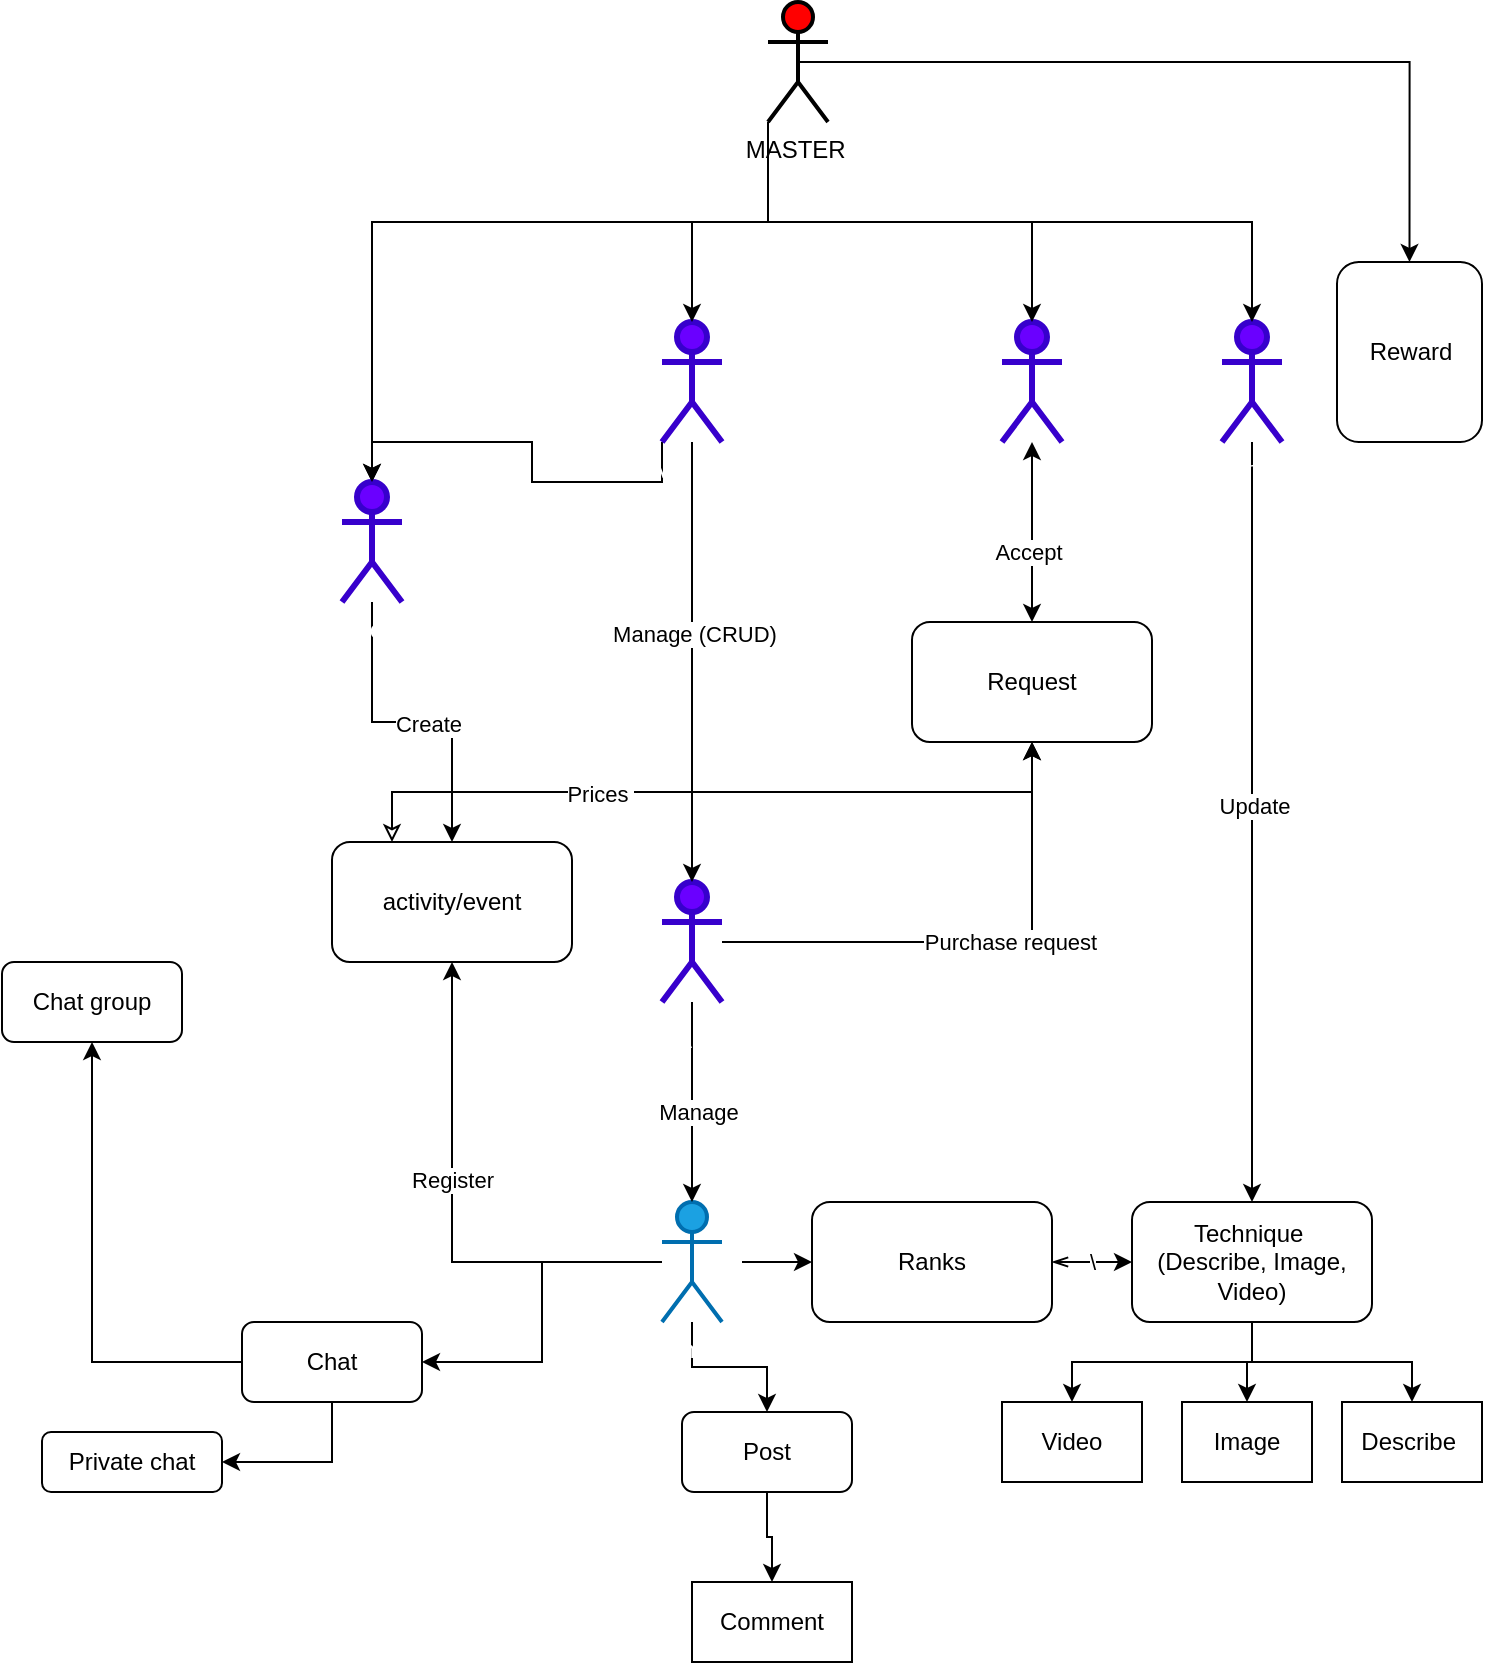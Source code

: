<mxfile version="24.8.4">
  <diagram name="Page-1" id="5swjjxj_3Wt_qUozXZRy">
    <mxGraphModel dx="600" dy="-797" grid="1" gridSize="10" guides="1" tooltips="1" connect="1" arrows="1" fold="1" page="1" pageScale="1" pageWidth="850" pageHeight="1100" math="0" shadow="0">
      <root>
        <mxCell id="0" />
        <mxCell id="1" parent="0" />
        <mxCell id="I-rz6IewuSnhswJpcsk6-21" style="edgeStyle=orthogonalEdgeStyle;rounded=0;orthogonalLoop=1;jettySize=auto;html=1;entryX=0.5;entryY=1;entryDx=0;entryDy=0;" parent="1" source="I-rz6IewuSnhswJpcsk6-1" target="I-rz6IewuSnhswJpcsk6-8" edge="1">
          <mxGeometry relative="1" as="geometry" />
        </mxCell>
        <mxCell id="I-rz6IewuSnhswJpcsk6-67" value="Register" style="edgeLabel;html=1;align=center;verticalAlign=middle;resizable=0;points=[];" parent="I-rz6IewuSnhswJpcsk6-21" vertex="1" connectable="0">
          <mxGeometry x="0.15" relative="1" as="geometry">
            <mxPoint as="offset" />
          </mxGeometry>
        </mxCell>
        <mxCell id="I-rz6IewuSnhswJpcsk6-22" style="edgeStyle=orthogonalEdgeStyle;rounded=0;orthogonalLoop=1;jettySize=auto;html=1;entryX=0.5;entryY=0;entryDx=0;entryDy=0;" parent="1" source="I-rz6IewuSnhswJpcsk6-1" target="I-rz6IewuSnhswJpcsk6-7" edge="1">
          <mxGeometry relative="1" as="geometry" />
        </mxCell>
        <mxCell id="I-rz6IewuSnhswJpcsk6-23" style="edgeStyle=orthogonalEdgeStyle;rounded=0;orthogonalLoop=1;jettySize=auto;html=1;entryX=0;entryY=0.5;entryDx=0;entryDy=0;" parent="1" target="I-rz6IewuSnhswJpcsk6-13" edge="1">
          <mxGeometry relative="1" as="geometry">
            <mxPoint x="430" y="1820" as="sourcePoint" />
          </mxGeometry>
        </mxCell>
        <mxCell id="I-rz6IewuSnhswJpcsk6-1" value="Member" style="shape=umlActor;verticalLabelPosition=bottom;verticalAlign=top;html=1;outlineConnect=0;strokeWidth=2;fillColor=#1ba1e2;fontColor=#ffffff;strokeColor=#006EAF;" parent="1" vertex="1">
          <mxGeometry x="390" y="1790" width="30" height="60" as="geometry" />
        </mxCell>
        <mxCell id="I-rz6IewuSnhswJpcsk6-36" style="edgeStyle=orthogonalEdgeStyle;rounded=0;orthogonalLoop=1;jettySize=auto;html=1;exitX=0;exitY=0.5;exitDx=0;exitDy=0;" parent="1" source="I-rz6IewuSnhswJpcsk6-6" target="I-rz6IewuSnhswJpcsk6-15" edge="1">
          <mxGeometry relative="1" as="geometry" />
        </mxCell>
        <mxCell id="I-rz6IewuSnhswJpcsk6-37" style="edgeStyle=orthogonalEdgeStyle;rounded=0;orthogonalLoop=1;jettySize=auto;html=1;exitX=0.5;exitY=1;exitDx=0;exitDy=0;entryX=1;entryY=0.5;entryDx=0;entryDy=0;" parent="1" source="I-rz6IewuSnhswJpcsk6-6" target="I-rz6IewuSnhswJpcsk6-16" edge="1">
          <mxGeometry relative="1" as="geometry" />
        </mxCell>
        <mxCell id="I-rz6IewuSnhswJpcsk6-6" value="Chat" style="rounded=1;whiteSpace=wrap;html=1;gradientColor=none;glass=0;shadow=0;" parent="1" vertex="1">
          <mxGeometry x="180" y="1850" width="90" height="40" as="geometry" />
        </mxCell>
        <mxCell id="I-rz6IewuSnhswJpcsk6-101" style="edgeStyle=orthogonalEdgeStyle;rounded=0;orthogonalLoop=1;jettySize=auto;html=1;exitX=0.5;exitY=1;exitDx=0;exitDy=0;" parent="1" source="I-rz6IewuSnhswJpcsk6-7" target="I-rz6IewuSnhswJpcsk6-86" edge="1">
          <mxGeometry relative="1" as="geometry" />
        </mxCell>
        <mxCell id="I-rz6IewuSnhswJpcsk6-7" value="Post" style="rounded=1;whiteSpace=wrap;html=1;" parent="1" vertex="1">
          <mxGeometry x="400" y="1895" width="85" height="40" as="geometry" />
        </mxCell>
        <mxCell id="I-rz6IewuSnhswJpcsk6-74" style="edgeStyle=orthogonalEdgeStyle;rounded=0;orthogonalLoop=1;jettySize=auto;html=1;startArrow=classic;startFill=0;exitX=0.25;exitY=0;exitDx=0;exitDy=0;" parent="1" source="I-rz6IewuSnhswJpcsk6-8" target="I-rz6IewuSnhswJpcsk6-32" edge="1">
          <mxGeometry relative="1" as="geometry" />
        </mxCell>
        <mxCell id="I-rz6IewuSnhswJpcsk6-75" value="Prices&amp;nbsp;" style="edgeLabel;html=1;align=center;verticalAlign=middle;resizable=0;points=[];" parent="I-rz6IewuSnhswJpcsk6-74" vertex="1" connectable="0">
          <mxGeometry x="-0.306" y="-1" relative="1" as="geometry">
            <mxPoint as="offset" />
          </mxGeometry>
        </mxCell>
        <mxCell id="I-rz6IewuSnhswJpcsk6-8" value="activity/event" style="rounded=1;whiteSpace=wrap;html=1;" parent="1" vertex="1">
          <mxGeometry x="225" y="1610" width="120" height="60" as="geometry" />
        </mxCell>
        <mxCell id="I-rz6IewuSnhswJpcsk6-24" value="\" style="edgeStyle=orthogonalEdgeStyle;rounded=0;orthogonalLoop=1;jettySize=auto;html=1;exitX=1;exitY=0.5;exitDx=0;exitDy=0;endArrow=classic;endFill=1;startArrow=openThin;startFill=0;" parent="1" source="I-rz6IewuSnhswJpcsk6-13" target="I-rz6IewuSnhswJpcsk6-40" edge="1">
          <mxGeometry relative="1" as="geometry">
            <mxPoint x="920" y="1870" as="targetPoint" />
          </mxGeometry>
        </mxCell>
        <mxCell id="I-rz6IewuSnhswJpcsk6-13" value="Ranks" style="rounded=1;whiteSpace=wrap;html=1;" parent="1" vertex="1">
          <mxGeometry x="465" y="1790" width="120" height="60" as="geometry" />
        </mxCell>
        <mxCell id="I-rz6IewuSnhswJpcsk6-15" value="Chat group" style="rounded=1;whiteSpace=wrap;html=1;" parent="1" vertex="1">
          <mxGeometry x="60" y="1670" width="90" height="40" as="geometry" />
        </mxCell>
        <mxCell id="I-rz6IewuSnhswJpcsk6-16" value="Private chat" style="rounded=1;whiteSpace=wrap;html=1;" parent="1" vertex="1">
          <mxGeometry x="80" y="1905" width="90" height="30" as="geometry" />
        </mxCell>
        <mxCell id="I-rz6IewuSnhswJpcsk6-18" style="edgeStyle=orthogonalEdgeStyle;rounded=0;orthogonalLoop=1;jettySize=auto;html=1;entryX=1;entryY=0.5;entryDx=0;entryDy=0;" parent="1" source="I-rz6IewuSnhswJpcsk6-1" target="I-rz6IewuSnhswJpcsk6-6" edge="1">
          <mxGeometry relative="1" as="geometry">
            <mxPoint x="390" y="1870" as="sourcePoint" />
          </mxGeometry>
        </mxCell>
        <mxCell id="I-rz6IewuSnhswJpcsk6-38" style="edgeStyle=orthogonalEdgeStyle;rounded=0;orthogonalLoop=1;jettySize=auto;html=1;" parent="1" source="I-rz6IewuSnhswJpcsk6-26" target="I-rz6IewuSnhswJpcsk6-1" edge="1">
          <mxGeometry relative="1" as="geometry" />
        </mxCell>
        <mxCell id="I-rz6IewuSnhswJpcsk6-69" value="Manage" style="edgeLabel;html=1;align=center;verticalAlign=middle;resizable=0;points=[];" parent="I-rz6IewuSnhswJpcsk6-38" vertex="1" connectable="0">
          <mxGeometry x="0.097" y="3" relative="1" as="geometry">
            <mxPoint as="offset" />
          </mxGeometry>
        </mxCell>
        <mxCell id="I-rz6IewuSnhswJpcsk6-42" style="edgeStyle=orthogonalEdgeStyle;rounded=0;orthogonalLoop=1;jettySize=auto;html=1;" parent="1" source="I-rz6IewuSnhswJpcsk6-26" target="I-rz6IewuSnhswJpcsk6-32" edge="1">
          <mxGeometry relative="1" as="geometry" />
        </mxCell>
        <mxCell id="I-rz6IewuSnhswJpcsk6-70" value="Purchase request" style="edgeLabel;html=1;align=center;verticalAlign=middle;resizable=0;points=[];" parent="I-rz6IewuSnhswJpcsk6-42" vertex="1" connectable="0">
          <mxGeometry x="0.129" relative="1" as="geometry">
            <mxPoint as="offset" />
          </mxGeometry>
        </mxCell>
        <mxCell id="I-rz6IewuSnhswJpcsk6-26" value="CACH" style="shape=umlActor;verticalLabelPosition=bottom;verticalAlign=top;html=1;outlineConnect=0;strokeWidth=3;fontSize=18;fontColor=#ffffff;fillColor=#6a00ff;strokeColor=#3700CC;" parent="1" vertex="1">
          <mxGeometry x="390" y="1630" width="30" height="60" as="geometry" />
        </mxCell>
        <mxCell id="I-rz6IewuSnhswJpcsk6-32" value="Request" style="rounded=1;whiteSpace=wrap;html=1;" parent="1" vertex="1">
          <mxGeometry x="515" y="1500" width="120" height="60" as="geometry" />
        </mxCell>
        <mxCell id="I-rz6IewuSnhswJpcsk6-94" style="edgeStyle=orthogonalEdgeStyle;rounded=0;orthogonalLoop=1;jettySize=auto;html=1;exitX=0.5;exitY=1;exitDx=0;exitDy=0;entryX=0.5;entryY=0;entryDx=0;entryDy=0;" parent="1" source="I-rz6IewuSnhswJpcsk6-40" target="I-rz6IewuSnhswJpcsk6-90" edge="1">
          <mxGeometry relative="1" as="geometry" />
        </mxCell>
        <mxCell id="I-rz6IewuSnhswJpcsk6-95" style="edgeStyle=orthogonalEdgeStyle;rounded=0;orthogonalLoop=1;jettySize=auto;html=1;exitX=0.5;exitY=1;exitDx=0;exitDy=0;entryX=0.5;entryY=0;entryDx=0;entryDy=0;" parent="1" source="I-rz6IewuSnhswJpcsk6-40" target="I-rz6IewuSnhswJpcsk6-92" edge="1">
          <mxGeometry relative="1" as="geometry" />
        </mxCell>
        <mxCell id="I-rz6IewuSnhswJpcsk6-96" style="edgeStyle=orthogonalEdgeStyle;rounded=0;orthogonalLoop=1;jettySize=auto;html=1;exitX=0.5;exitY=1;exitDx=0;exitDy=0;entryX=0.5;entryY=0;entryDx=0;entryDy=0;" parent="1" source="I-rz6IewuSnhswJpcsk6-40" target="I-rz6IewuSnhswJpcsk6-93" edge="1">
          <mxGeometry relative="1" as="geometry" />
        </mxCell>
        <mxCell id="I-rz6IewuSnhswJpcsk6-40" value="Technique&amp;nbsp;&lt;div&gt;(Describe, Image, Video)&lt;/div&gt;" style="rounded=1;whiteSpace=wrap;html=1;" parent="1" vertex="1">
          <mxGeometry x="625" y="1790" width="120" height="60" as="geometry" />
        </mxCell>
        <mxCell id="I-rz6IewuSnhswJpcsk6-63" style="edgeStyle=orthogonalEdgeStyle;rounded=0;orthogonalLoop=1;jettySize=auto;html=1;" parent="1" source="I-rz6IewuSnhswJpcsk6-43" target="I-rz6IewuSnhswJpcsk6-40" edge="1">
          <mxGeometry relative="1" as="geometry" />
        </mxCell>
        <mxCell id="I-rz6IewuSnhswJpcsk6-72" value="Update" style="edgeLabel;html=1;align=center;verticalAlign=middle;resizable=0;points=[];" parent="I-rz6IewuSnhswJpcsk6-63" vertex="1" connectable="0">
          <mxGeometry x="-0.041" y="1" relative="1" as="geometry">
            <mxPoint as="offset" />
          </mxGeometry>
        </mxCell>
        <mxCell id="I-rz6IewuSnhswJpcsk6-43" value="Admin 3" style="shape=umlActor;verticalLabelPosition=bottom;verticalAlign=top;html=1;outlineConnect=0;fillColor=#6a00ff;strokeColor=#3700CC;fontColor=#ffffff;strokeWidth=3;" parent="1" vertex="1">
          <mxGeometry x="670" y="1350" width="30" height="60" as="geometry" />
        </mxCell>
        <mxCell id="I-rz6IewuSnhswJpcsk6-108" style="edgeStyle=orthogonalEdgeStyle;rounded=0;orthogonalLoop=1;jettySize=auto;html=1;exitX=0;exitY=1;exitDx=0;exitDy=0;exitPerimeter=0;" parent="1" source="I-rz6IewuSnhswJpcsk6-45" target="I-rz6IewuSnhswJpcsk6-47" edge="1">
          <mxGeometry relative="1" as="geometry" />
        </mxCell>
        <mxCell id="I-rz6IewuSnhswJpcsk6-45" value="Admin 1" style="shape=umlActor;verticalLabelPosition=bottom;verticalAlign=top;html=1;outlineConnect=0;fillColor=#6a00ff;strokeColor=#3700CC;fontColor=#ffffff;strokeWidth=3;" parent="1" vertex="1">
          <mxGeometry x="390" y="1350" width="30" height="60" as="geometry" />
        </mxCell>
        <mxCell id="I-rz6IewuSnhswJpcsk6-46" value="Admin 2" style="shape=umlActor;verticalLabelPosition=bottom;verticalAlign=top;html=1;outlineConnect=0;fillColor=#6a00ff;strokeColor=#3700CC;fontColor=#ffffff;strokeWidth=3;" parent="1" vertex="1">
          <mxGeometry x="560" y="1350" width="30" height="60" as="geometry" />
        </mxCell>
        <mxCell id="I-rz6IewuSnhswJpcsk6-61" style="edgeStyle=orthogonalEdgeStyle;rounded=0;orthogonalLoop=1;jettySize=auto;html=1;" parent="1" source="I-rz6IewuSnhswJpcsk6-47" target="I-rz6IewuSnhswJpcsk6-8" edge="1">
          <mxGeometry relative="1" as="geometry" />
        </mxCell>
        <mxCell id="I-rz6IewuSnhswJpcsk6-66" value="Create" style="edgeLabel;html=1;align=center;verticalAlign=middle;resizable=0;points=[];" parent="I-rz6IewuSnhswJpcsk6-61" vertex="1" connectable="0">
          <mxGeometry x="0.092" y="-1" relative="1" as="geometry">
            <mxPoint as="offset" />
          </mxGeometry>
        </mxCell>
        <mxCell id="I-rz6IewuSnhswJpcsk6-47" value="Mod" style="shape=umlActor;verticalLabelPosition=bottom;verticalAlign=top;html=1;outlineConnect=0;fillColor=#6a00ff;fontColor=#ffffff;strokeColor=#3700CC;strokeWidth=3;" parent="1" vertex="1">
          <mxGeometry x="230" y="1430" width="30" height="60" as="geometry" />
        </mxCell>
        <mxCell id="I-rz6IewuSnhswJpcsk6-54" value="" style="endArrow=classic;startArrow=classic;html=1;rounded=0;" parent="1" source="I-rz6IewuSnhswJpcsk6-32" target="I-rz6IewuSnhswJpcsk6-46" edge="1">
          <mxGeometry width="50" height="50" relative="1" as="geometry">
            <mxPoint x="680" y="1570" as="sourcePoint" />
            <mxPoint x="730" y="1520" as="targetPoint" />
          </mxGeometry>
        </mxCell>
        <mxCell id="I-rz6IewuSnhswJpcsk6-71" value="Accept" style="edgeLabel;html=1;align=center;verticalAlign=middle;resizable=0;points=[];" parent="I-rz6IewuSnhswJpcsk6-54" vertex="1" connectable="0">
          <mxGeometry x="-0.218" y="2" relative="1" as="geometry">
            <mxPoint as="offset" />
          </mxGeometry>
        </mxCell>
        <mxCell id="I-rz6IewuSnhswJpcsk6-55" value="" style="endArrow=classic;html=1;rounded=0;" parent="1" source="I-rz6IewuSnhswJpcsk6-45" target="I-rz6IewuSnhswJpcsk6-26" edge="1">
          <mxGeometry width="50" height="50" relative="1" as="geometry">
            <mxPoint x="680" y="1570" as="sourcePoint" />
            <mxPoint x="730" y="1520" as="targetPoint" />
          </mxGeometry>
        </mxCell>
        <mxCell id="I-rz6IewuSnhswJpcsk6-68" value="Manage (CRUD)" style="edgeLabel;html=1;align=center;verticalAlign=middle;resizable=0;points=[];" parent="I-rz6IewuSnhswJpcsk6-55" vertex="1" connectable="0">
          <mxGeometry x="-0.126" y="1" relative="1" as="geometry">
            <mxPoint as="offset" />
          </mxGeometry>
        </mxCell>
        <mxCell id="I-rz6IewuSnhswJpcsk6-86" value="Comment" style="rounded=0;whiteSpace=wrap;html=1;" parent="1" vertex="1">
          <mxGeometry x="405" y="1980" width="80" height="40" as="geometry" />
        </mxCell>
        <mxCell id="I-rz6IewuSnhswJpcsk6-90" value="Video" style="rounded=0;whiteSpace=wrap;html=1;" parent="1" vertex="1">
          <mxGeometry x="560" y="1890" width="70" height="40" as="geometry" />
        </mxCell>
        <mxCell id="I-rz6IewuSnhswJpcsk6-92" value="Image" style="rounded=0;whiteSpace=wrap;html=1;" parent="1" vertex="1">
          <mxGeometry x="650" y="1890" width="65" height="40" as="geometry" />
        </mxCell>
        <mxCell id="I-rz6IewuSnhswJpcsk6-93" value="Describe&amp;nbsp;" style="rounded=0;whiteSpace=wrap;html=1;" parent="1" vertex="1">
          <mxGeometry x="730" y="1890" width="70" height="40" as="geometry" />
        </mxCell>
        <mxCell id="I-rz6IewuSnhswJpcsk6-104" style="edgeStyle=orthogonalEdgeStyle;rounded=0;orthogonalLoop=1;jettySize=auto;html=1;exitX=0;exitY=1;exitDx=0;exitDy=0;exitPerimeter=0;" parent="1" source="I-rz6IewuSnhswJpcsk6-102" target="I-rz6IewuSnhswJpcsk6-46" edge="1">
          <mxGeometry relative="1" as="geometry" />
        </mxCell>
        <mxCell id="I-rz6IewuSnhswJpcsk6-105" style="edgeStyle=orthogonalEdgeStyle;rounded=0;orthogonalLoop=1;jettySize=auto;html=1;exitX=0;exitY=1;exitDx=0;exitDy=0;exitPerimeter=0;" parent="1" source="I-rz6IewuSnhswJpcsk6-102" target="I-rz6IewuSnhswJpcsk6-43" edge="1">
          <mxGeometry relative="1" as="geometry" />
        </mxCell>
        <mxCell id="I-rz6IewuSnhswJpcsk6-111" style="edgeStyle=orthogonalEdgeStyle;rounded=0;orthogonalLoop=1;jettySize=auto;html=1;exitX=0.5;exitY=0.5;exitDx=0;exitDy=0;exitPerimeter=0;entryX=0.5;entryY=0;entryDx=0;entryDy=0;" parent="1" source="I-rz6IewuSnhswJpcsk6-102" target="I-rz6IewuSnhswJpcsk6-110" edge="1">
          <mxGeometry relative="1" as="geometry" />
        </mxCell>
        <mxCell id="I-rz6IewuSnhswJpcsk6-102" value="MASTER&amp;nbsp;" style="shape=umlActor;verticalLabelPosition=bottom;verticalAlign=top;html=1;outlineConnect=0;strokeWidth=2;fillColor=#FF0000;" parent="1" vertex="1">
          <mxGeometry x="443" y="1190" width="30" height="60" as="geometry" />
        </mxCell>
        <mxCell id="I-rz6IewuSnhswJpcsk6-103" style="edgeStyle=orthogonalEdgeStyle;rounded=0;orthogonalLoop=1;jettySize=auto;html=1;exitX=0;exitY=1;exitDx=0;exitDy=0;exitPerimeter=0;entryX=0.5;entryY=0;entryDx=0;entryDy=0;entryPerimeter=0;" parent="1" source="I-rz6IewuSnhswJpcsk6-102" target="I-rz6IewuSnhswJpcsk6-45" edge="1">
          <mxGeometry relative="1" as="geometry" />
        </mxCell>
        <mxCell id="I-rz6IewuSnhswJpcsk6-106" style="edgeStyle=orthogonalEdgeStyle;rounded=0;orthogonalLoop=1;jettySize=auto;html=1;exitX=0;exitY=1;exitDx=0;exitDy=0;exitPerimeter=0;entryX=0.5;entryY=0;entryDx=0;entryDy=0;entryPerimeter=0;" parent="1" source="I-rz6IewuSnhswJpcsk6-102" target="I-rz6IewuSnhswJpcsk6-47" edge="1">
          <mxGeometry relative="1" as="geometry">
            <Array as="points">
              <mxPoint x="443" y="1300" />
              <mxPoint x="245" y="1300" />
            </Array>
          </mxGeometry>
        </mxCell>
        <mxCell id="I-rz6IewuSnhswJpcsk6-110" value="Reward" style="rounded=1;whiteSpace=wrap;html=1;" parent="1" vertex="1">
          <mxGeometry x="727.5" y="1320" width="72.5" height="90" as="geometry" />
        </mxCell>
      </root>
    </mxGraphModel>
  </diagram>
</mxfile>

